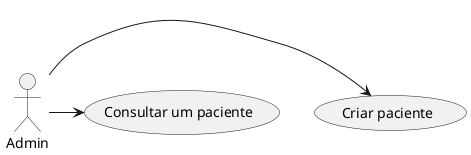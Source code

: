 @startuml

:Admin: -> (Criar paciente)
:Admin: -> (Consultar um paciente)
' :Admin: -> (Atualizar categoria)
' :Admin: -> (Excluir categoria)
' :Admin: -> (Consultar categorias)

@enduml